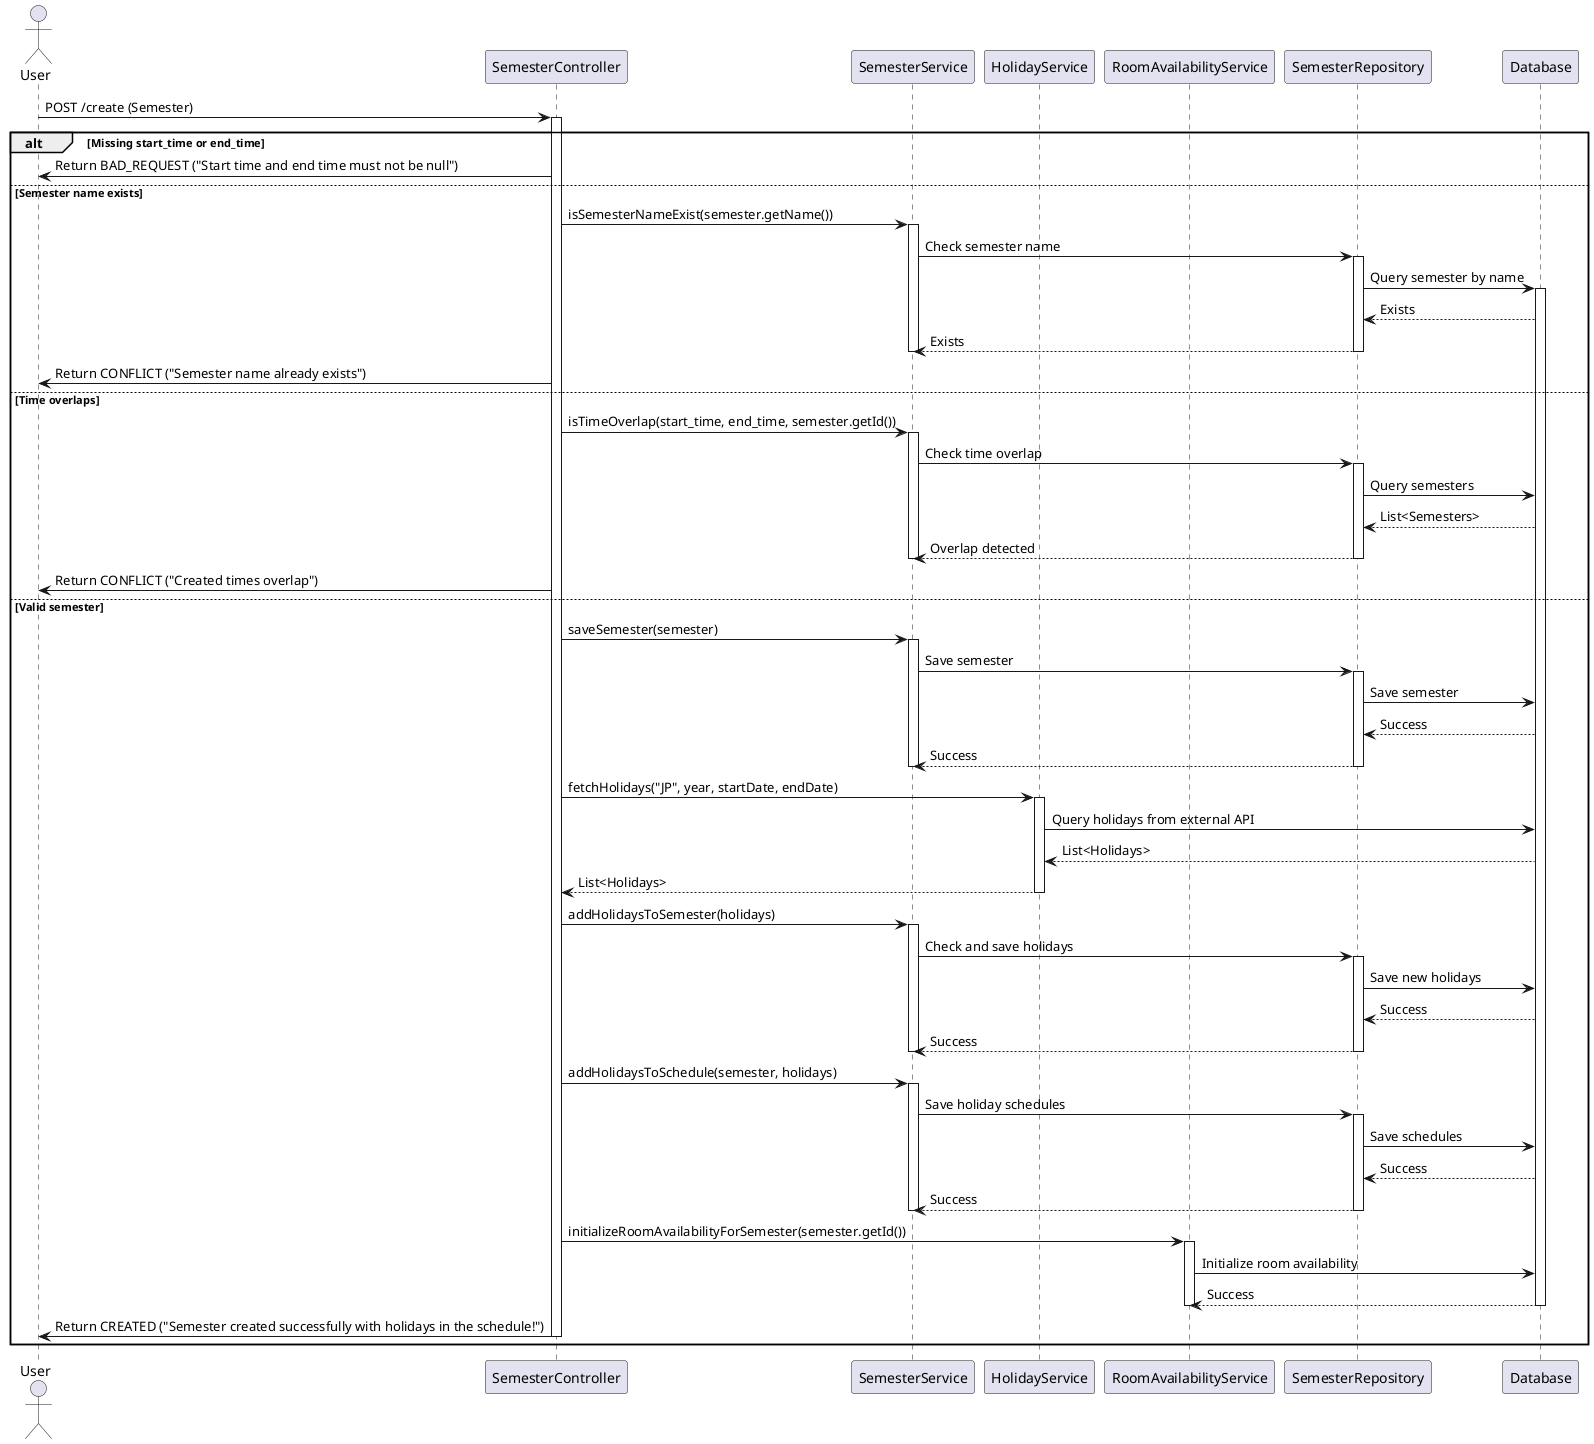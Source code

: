 @startuml

actor User
participant Controller as "SemesterController"
participant Service as "SemesterService"
participant HolidayService as "HolidayService"
participant RoomAvailabilityService as "RoomAvailabilityService"
participant Repository as "SemesterRepository"
participant Database as "Database"

User -> Controller: POST /create (Semester)
activate Controller

alt Missing start_time or end_time
    Controller -> User: Return BAD_REQUEST ("Start time and end time must not be null")
else Semester name exists
    Controller -> Service: isSemesterNameExist(semester.getName())
    activate Service
    Service -> Repository: Check semester name
    activate Repository
    Repository -> Database: Query semester by name
    activate Database
    Database --> Repository: Exists

    Repository --> Service: Exists
    deactivate Repository
    deactivate Service
    Controller -> User: Return CONFLICT ("Semester name already exists")
else Time overlaps
    Controller -> Service: isTimeOverlap(start_time, end_time, semester.getId())
    activate Service
    Service -> Repository: Check time overlap
    activate Repository
    Repository -> Database: Query semesters
    Database --> Repository: List<Semesters>
    Repository --> Service: Overlap detected
    deactivate Repository
    deactivate Service
    Controller -> User: Return CONFLICT ("Created times overlap")
else Valid semester
    Controller -> Service: saveSemester(semester)
    activate Service
    Service -> Repository: Save semester
    activate Repository
    Repository -> Database: Save semester
    Database --> Repository: Success
    Repository --> Service: Success
    deactivate Repository
    deactivate Service

    Controller -> HolidayService: fetchHolidays("JP", year, startDate, endDate)
    activate HolidayService
    HolidayService -> Database: Query holidays from external API
    Database --> HolidayService: List<Holidays>
    HolidayService --> Controller: List<Holidays>
    deactivate HolidayService

    Controller -> Service: addHolidaysToSemester(holidays)
    activate Service
    Service -> Repository: Check and save holidays
    activate Repository
    Repository -> Database: Save new holidays
    Database --> Repository: Success
        Repository --> Service: Success
deactivate Repository
    deactivate Service

    Controller -> Service: addHolidaysToSchedule(semester, holidays)
    activate Service
    Service -> Repository: Save holiday schedules
    activate Repository
    Repository -> Database: Save schedules
    Database --> Repository: Success
        Repository --> Service: Success
deactivate Repository
    deactivate Service

    Controller -> RoomAvailabilityService: initializeRoomAvailabilityForSemester(semester.getId())
    activate RoomAvailabilityService
    RoomAvailabilityService -> Database: Initialize room availability
    Database --> RoomAvailabilityService: Success
    deactivate Database
    deactivate RoomAvailabilityService

    Controller -> User: Return CREATED ("Semester created successfully with holidays in the schedule!")
    deactivate Controller
end



@enduml
